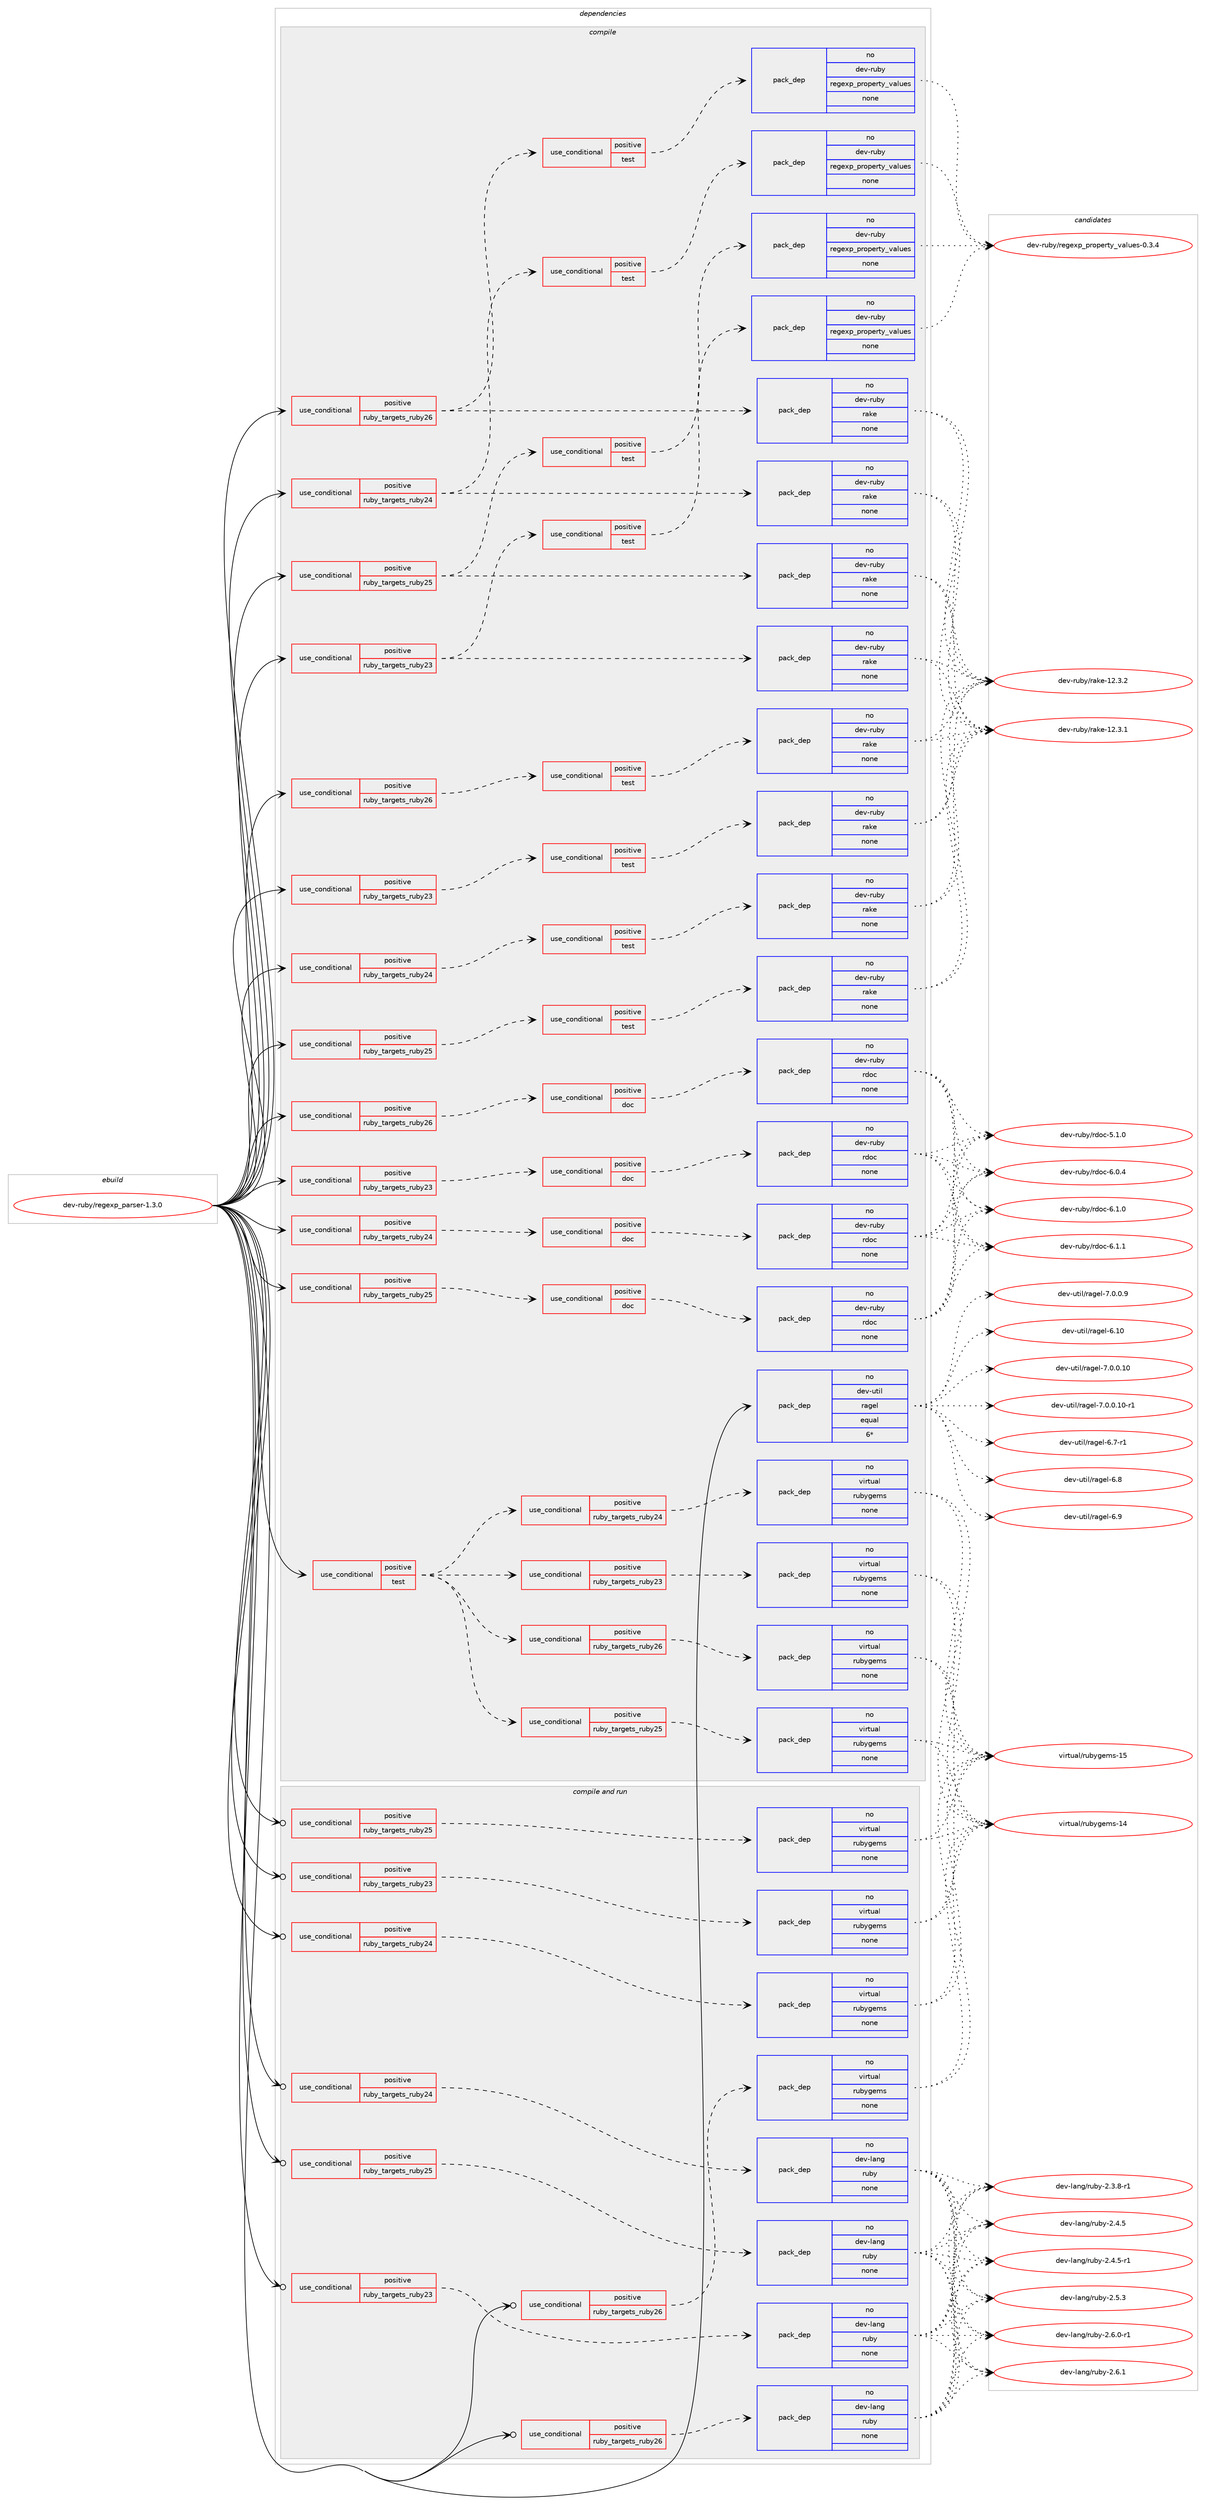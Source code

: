 digraph prolog {

# *************
# Graph options
# *************

newrank=true;
concentrate=true;
compound=true;
graph [rankdir=LR,fontname=Helvetica,fontsize=10,ranksep=1.5];#, ranksep=2.5, nodesep=0.2];
edge  [arrowhead=vee];
node  [fontname=Helvetica,fontsize=10];

# **********
# The ebuild
# **********

subgraph cluster_leftcol {
color=gray;
rank=same;
label=<<i>ebuild</i>>;
id [label="dev-ruby/regexp_parser-1.3.0", color=red, width=4, href="../dev-ruby/regexp_parser-1.3.0.svg"];
}

# ****************
# The dependencies
# ****************

subgraph cluster_midcol {
color=gray;
label=<<i>dependencies</i>>;
subgraph cluster_compile {
fillcolor="#eeeeee";
style=filled;
label=<<i>compile</i>>;
subgraph cond412537 {
dependency1517628 [label=<<TABLE BORDER="0" CELLBORDER="1" CELLSPACING="0" CELLPADDING="4"><TR><TD ROWSPAN="3" CELLPADDING="10">use_conditional</TD></TR><TR><TD>positive</TD></TR><TR><TD>ruby_targets_ruby23</TD></TR></TABLE>>, shape=none, color=red];
subgraph cond412538 {
dependency1517629 [label=<<TABLE BORDER="0" CELLBORDER="1" CELLSPACING="0" CELLPADDING="4"><TR><TD ROWSPAN="3" CELLPADDING="10">use_conditional</TD></TR><TR><TD>positive</TD></TR><TR><TD>doc</TD></TR></TABLE>>, shape=none, color=red];
subgraph pack1081585 {
dependency1517630 [label=<<TABLE BORDER="0" CELLBORDER="1" CELLSPACING="0" CELLPADDING="4" WIDTH="220"><TR><TD ROWSPAN="6" CELLPADDING="30">pack_dep</TD></TR><TR><TD WIDTH="110">no</TD></TR><TR><TD>dev-ruby</TD></TR><TR><TD>rdoc</TD></TR><TR><TD>none</TD></TR><TR><TD></TD></TR></TABLE>>, shape=none, color=blue];
}
dependency1517629:e -> dependency1517630:w [weight=20,style="dashed",arrowhead="vee"];
}
dependency1517628:e -> dependency1517629:w [weight=20,style="dashed",arrowhead="vee"];
}
id:e -> dependency1517628:w [weight=20,style="solid",arrowhead="vee"];
subgraph cond412539 {
dependency1517631 [label=<<TABLE BORDER="0" CELLBORDER="1" CELLSPACING="0" CELLPADDING="4"><TR><TD ROWSPAN="3" CELLPADDING="10">use_conditional</TD></TR><TR><TD>positive</TD></TR><TR><TD>ruby_targets_ruby23</TD></TR></TABLE>>, shape=none, color=red];
subgraph cond412540 {
dependency1517632 [label=<<TABLE BORDER="0" CELLBORDER="1" CELLSPACING="0" CELLPADDING="4"><TR><TD ROWSPAN="3" CELLPADDING="10">use_conditional</TD></TR><TR><TD>positive</TD></TR><TR><TD>test</TD></TR></TABLE>>, shape=none, color=red];
subgraph pack1081586 {
dependency1517633 [label=<<TABLE BORDER="0" CELLBORDER="1" CELLSPACING="0" CELLPADDING="4" WIDTH="220"><TR><TD ROWSPAN="6" CELLPADDING="30">pack_dep</TD></TR><TR><TD WIDTH="110">no</TD></TR><TR><TD>dev-ruby</TD></TR><TR><TD>rake</TD></TR><TR><TD>none</TD></TR><TR><TD></TD></TR></TABLE>>, shape=none, color=blue];
}
dependency1517632:e -> dependency1517633:w [weight=20,style="dashed",arrowhead="vee"];
}
dependency1517631:e -> dependency1517632:w [weight=20,style="dashed",arrowhead="vee"];
}
id:e -> dependency1517631:w [weight=20,style="solid",arrowhead="vee"];
subgraph cond412541 {
dependency1517634 [label=<<TABLE BORDER="0" CELLBORDER="1" CELLSPACING="0" CELLPADDING="4"><TR><TD ROWSPAN="3" CELLPADDING="10">use_conditional</TD></TR><TR><TD>positive</TD></TR><TR><TD>ruby_targets_ruby23</TD></TR></TABLE>>, shape=none, color=red];
subgraph pack1081587 {
dependency1517635 [label=<<TABLE BORDER="0" CELLBORDER="1" CELLSPACING="0" CELLPADDING="4" WIDTH="220"><TR><TD ROWSPAN="6" CELLPADDING="30">pack_dep</TD></TR><TR><TD WIDTH="110">no</TD></TR><TR><TD>dev-ruby</TD></TR><TR><TD>rake</TD></TR><TR><TD>none</TD></TR><TR><TD></TD></TR></TABLE>>, shape=none, color=blue];
}
dependency1517634:e -> dependency1517635:w [weight=20,style="dashed",arrowhead="vee"];
subgraph cond412542 {
dependency1517636 [label=<<TABLE BORDER="0" CELLBORDER="1" CELLSPACING="0" CELLPADDING="4"><TR><TD ROWSPAN="3" CELLPADDING="10">use_conditional</TD></TR><TR><TD>positive</TD></TR><TR><TD>test</TD></TR></TABLE>>, shape=none, color=red];
subgraph pack1081588 {
dependency1517637 [label=<<TABLE BORDER="0" CELLBORDER="1" CELLSPACING="0" CELLPADDING="4" WIDTH="220"><TR><TD ROWSPAN="6" CELLPADDING="30">pack_dep</TD></TR><TR><TD WIDTH="110">no</TD></TR><TR><TD>dev-ruby</TD></TR><TR><TD>regexp_property_values</TD></TR><TR><TD>none</TD></TR><TR><TD></TD></TR></TABLE>>, shape=none, color=blue];
}
dependency1517636:e -> dependency1517637:w [weight=20,style="dashed",arrowhead="vee"];
}
dependency1517634:e -> dependency1517636:w [weight=20,style="dashed",arrowhead="vee"];
}
id:e -> dependency1517634:w [weight=20,style="solid",arrowhead="vee"];
subgraph cond412543 {
dependency1517638 [label=<<TABLE BORDER="0" CELLBORDER="1" CELLSPACING="0" CELLPADDING="4"><TR><TD ROWSPAN="3" CELLPADDING="10">use_conditional</TD></TR><TR><TD>positive</TD></TR><TR><TD>ruby_targets_ruby24</TD></TR></TABLE>>, shape=none, color=red];
subgraph cond412544 {
dependency1517639 [label=<<TABLE BORDER="0" CELLBORDER="1" CELLSPACING="0" CELLPADDING="4"><TR><TD ROWSPAN="3" CELLPADDING="10">use_conditional</TD></TR><TR><TD>positive</TD></TR><TR><TD>doc</TD></TR></TABLE>>, shape=none, color=red];
subgraph pack1081589 {
dependency1517640 [label=<<TABLE BORDER="0" CELLBORDER="1" CELLSPACING="0" CELLPADDING="4" WIDTH="220"><TR><TD ROWSPAN="6" CELLPADDING="30">pack_dep</TD></TR><TR><TD WIDTH="110">no</TD></TR><TR><TD>dev-ruby</TD></TR><TR><TD>rdoc</TD></TR><TR><TD>none</TD></TR><TR><TD></TD></TR></TABLE>>, shape=none, color=blue];
}
dependency1517639:e -> dependency1517640:w [weight=20,style="dashed",arrowhead="vee"];
}
dependency1517638:e -> dependency1517639:w [weight=20,style="dashed",arrowhead="vee"];
}
id:e -> dependency1517638:w [weight=20,style="solid",arrowhead="vee"];
subgraph cond412545 {
dependency1517641 [label=<<TABLE BORDER="0" CELLBORDER="1" CELLSPACING="0" CELLPADDING="4"><TR><TD ROWSPAN="3" CELLPADDING="10">use_conditional</TD></TR><TR><TD>positive</TD></TR><TR><TD>ruby_targets_ruby24</TD></TR></TABLE>>, shape=none, color=red];
subgraph cond412546 {
dependency1517642 [label=<<TABLE BORDER="0" CELLBORDER="1" CELLSPACING="0" CELLPADDING="4"><TR><TD ROWSPAN="3" CELLPADDING="10">use_conditional</TD></TR><TR><TD>positive</TD></TR><TR><TD>test</TD></TR></TABLE>>, shape=none, color=red];
subgraph pack1081590 {
dependency1517643 [label=<<TABLE BORDER="0" CELLBORDER="1" CELLSPACING="0" CELLPADDING="4" WIDTH="220"><TR><TD ROWSPAN="6" CELLPADDING="30">pack_dep</TD></TR><TR><TD WIDTH="110">no</TD></TR><TR><TD>dev-ruby</TD></TR><TR><TD>rake</TD></TR><TR><TD>none</TD></TR><TR><TD></TD></TR></TABLE>>, shape=none, color=blue];
}
dependency1517642:e -> dependency1517643:w [weight=20,style="dashed",arrowhead="vee"];
}
dependency1517641:e -> dependency1517642:w [weight=20,style="dashed",arrowhead="vee"];
}
id:e -> dependency1517641:w [weight=20,style="solid",arrowhead="vee"];
subgraph cond412547 {
dependency1517644 [label=<<TABLE BORDER="0" CELLBORDER="1" CELLSPACING="0" CELLPADDING="4"><TR><TD ROWSPAN="3" CELLPADDING="10">use_conditional</TD></TR><TR><TD>positive</TD></TR><TR><TD>ruby_targets_ruby24</TD></TR></TABLE>>, shape=none, color=red];
subgraph pack1081591 {
dependency1517645 [label=<<TABLE BORDER="0" CELLBORDER="1" CELLSPACING="0" CELLPADDING="4" WIDTH="220"><TR><TD ROWSPAN="6" CELLPADDING="30">pack_dep</TD></TR><TR><TD WIDTH="110">no</TD></TR><TR><TD>dev-ruby</TD></TR><TR><TD>rake</TD></TR><TR><TD>none</TD></TR><TR><TD></TD></TR></TABLE>>, shape=none, color=blue];
}
dependency1517644:e -> dependency1517645:w [weight=20,style="dashed",arrowhead="vee"];
subgraph cond412548 {
dependency1517646 [label=<<TABLE BORDER="0" CELLBORDER="1" CELLSPACING="0" CELLPADDING="4"><TR><TD ROWSPAN="3" CELLPADDING="10">use_conditional</TD></TR><TR><TD>positive</TD></TR><TR><TD>test</TD></TR></TABLE>>, shape=none, color=red];
subgraph pack1081592 {
dependency1517647 [label=<<TABLE BORDER="0" CELLBORDER="1" CELLSPACING="0" CELLPADDING="4" WIDTH="220"><TR><TD ROWSPAN="6" CELLPADDING="30">pack_dep</TD></TR><TR><TD WIDTH="110">no</TD></TR><TR><TD>dev-ruby</TD></TR><TR><TD>regexp_property_values</TD></TR><TR><TD>none</TD></TR><TR><TD></TD></TR></TABLE>>, shape=none, color=blue];
}
dependency1517646:e -> dependency1517647:w [weight=20,style="dashed",arrowhead="vee"];
}
dependency1517644:e -> dependency1517646:w [weight=20,style="dashed",arrowhead="vee"];
}
id:e -> dependency1517644:w [weight=20,style="solid",arrowhead="vee"];
subgraph cond412549 {
dependency1517648 [label=<<TABLE BORDER="0" CELLBORDER="1" CELLSPACING="0" CELLPADDING="4"><TR><TD ROWSPAN="3" CELLPADDING="10">use_conditional</TD></TR><TR><TD>positive</TD></TR><TR><TD>ruby_targets_ruby25</TD></TR></TABLE>>, shape=none, color=red];
subgraph cond412550 {
dependency1517649 [label=<<TABLE BORDER="0" CELLBORDER="1" CELLSPACING="0" CELLPADDING="4"><TR><TD ROWSPAN="3" CELLPADDING="10">use_conditional</TD></TR><TR><TD>positive</TD></TR><TR><TD>doc</TD></TR></TABLE>>, shape=none, color=red];
subgraph pack1081593 {
dependency1517650 [label=<<TABLE BORDER="0" CELLBORDER="1" CELLSPACING="0" CELLPADDING="4" WIDTH="220"><TR><TD ROWSPAN="6" CELLPADDING="30">pack_dep</TD></TR><TR><TD WIDTH="110">no</TD></TR><TR><TD>dev-ruby</TD></TR><TR><TD>rdoc</TD></TR><TR><TD>none</TD></TR><TR><TD></TD></TR></TABLE>>, shape=none, color=blue];
}
dependency1517649:e -> dependency1517650:w [weight=20,style="dashed",arrowhead="vee"];
}
dependency1517648:e -> dependency1517649:w [weight=20,style="dashed",arrowhead="vee"];
}
id:e -> dependency1517648:w [weight=20,style="solid",arrowhead="vee"];
subgraph cond412551 {
dependency1517651 [label=<<TABLE BORDER="0" CELLBORDER="1" CELLSPACING="0" CELLPADDING="4"><TR><TD ROWSPAN="3" CELLPADDING="10">use_conditional</TD></TR><TR><TD>positive</TD></TR><TR><TD>ruby_targets_ruby25</TD></TR></TABLE>>, shape=none, color=red];
subgraph cond412552 {
dependency1517652 [label=<<TABLE BORDER="0" CELLBORDER="1" CELLSPACING="0" CELLPADDING="4"><TR><TD ROWSPAN="3" CELLPADDING="10">use_conditional</TD></TR><TR><TD>positive</TD></TR><TR><TD>test</TD></TR></TABLE>>, shape=none, color=red];
subgraph pack1081594 {
dependency1517653 [label=<<TABLE BORDER="0" CELLBORDER="1" CELLSPACING="0" CELLPADDING="4" WIDTH="220"><TR><TD ROWSPAN="6" CELLPADDING="30">pack_dep</TD></TR><TR><TD WIDTH="110">no</TD></TR><TR><TD>dev-ruby</TD></TR><TR><TD>rake</TD></TR><TR><TD>none</TD></TR><TR><TD></TD></TR></TABLE>>, shape=none, color=blue];
}
dependency1517652:e -> dependency1517653:w [weight=20,style="dashed",arrowhead="vee"];
}
dependency1517651:e -> dependency1517652:w [weight=20,style="dashed",arrowhead="vee"];
}
id:e -> dependency1517651:w [weight=20,style="solid",arrowhead="vee"];
subgraph cond412553 {
dependency1517654 [label=<<TABLE BORDER="0" CELLBORDER="1" CELLSPACING="0" CELLPADDING="4"><TR><TD ROWSPAN="3" CELLPADDING="10">use_conditional</TD></TR><TR><TD>positive</TD></TR><TR><TD>ruby_targets_ruby25</TD></TR></TABLE>>, shape=none, color=red];
subgraph pack1081595 {
dependency1517655 [label=<<TABLE BORDER="0" CELLBORDER="1" CELLSPACING="0" CELLPADDING="4" WIDTH="220"><TR><TD ROWSPAN="6" CELLPADDING="30">pack_dep</TD></TR><TR><TD WIDTH="110">no</TD></TR><TR><TD>dev-ruby</TD></TR><TR><TD>rake</TD></TR><TR><TD>none</TD></TR><TR><TD></TD></TR></TABLE>>, shape=none, color=blue];
}
dependency1517654:e -> dependency1517655:w [weight=20,style="dashed",arrowhead="vee"];
subgraph cond412554 {
dependency1517656 [label=<<TABLE BORDER="0" CELLBORDER="1" CELLSPACING="0" CELLPADDING="4"><TR><TD ROWSPAN="3" CELLPADDING="10">use_conditional</TD></TR><TR><TD>positive</TD></TR><TR><TD>test</TD></TR></TABLE>>, shape=none, color=red];
subgraph pack1081596 {
dependency1517657 [label=<<TABLE BORDER="0" CELLBORDER="1" CELLSPACING="0" CELLPADDING="4" WIDTH="220"><TR><TD ROWSPAN="6" CELLPADDING="30">pack_dep</TD></TR><TR><TD WIDTH="110">no</TD></TR><TR><TD>dev-ruby</TD></TR><TR><TD>regexp_property_values</TD></TR><TR><TD>none</TD></TR><TR><TD></TD></TR></TABLE>>, shape=none, color=blue];
}
dependency1517656:e -> dependency1517657:w [weight=20,style="dashed",arrowhead="vee"];
}
dependency1517654:e -> dependency1517656:w [weight=20,style="dashed",arrowhead="vee"];
}
id:e -> dependency1517654:w [weight=20,style="solid",arrowhead="vee"];
subgraph cond412555 {
dependency1517658 [label=<<TABLE BORDER="0" CELLBORDER="1" CELLSPACING="0" CELLPADDING="4"><TR><TD ROWSPAN="3" CELLPADDING="10">use_conditional</TD></TR><TR><TD>positive</TD></TR><TR><TD>ruby_targets_ruby26</TD></TR></TABLE>>, shape=none, color=red];
subgraph cond412556 {
dependency1517659 [label=<<TABLE BORDER="0" CELLBORDER="1" CELLSPACING="0" CELLPADDING="4"><TR><TD ROWSPAN="3" CELLPADDING="10">use_conditional</TD></TR><TR><TD>positive</TD></TR><TR><TD>doc</TD></TR></TABLE>>, shape=none, color=red];
subgraph pack1081597 {
dependency1517660 [label=<<TABLE BORDER="0" CELLBORDER="1" CELLSPACING="0" CELLPADDING="4" WIDTH="220"><TR><TD ROWSPAN="6" CELLPADDING="30">pack_dep</TD></TR><TR><TD WIDTH="110">no</TD></TR><TR><TD>dev-ruby</TD></TR><TR><TD>rdoc</TD></TR><TR><TD>none</TD></TR><TR><TD></TD></TR></TABLE>>, shape=none, color=blue];
}
dependency1517659:e -> dependency1517660:w [weight=20,style="dashed",arrowhead="vee"];
}
dependency1517658:e -> dependency1517659:w [weight=20,style="dashed",arrowhead="vee"];
}
id:e -> dependency1517658:w [weight=20,style="solid",arrowhead="vee"];
subgraph cond412557 {
dependency1517661 [label=<<TABLE BORDER="0" CELLBORDER="1" CELLSPACING="0" CELLPADDING="4"><TR><TD ROWSPAN="3" CELLPADDING="10">use_conditional</TD></TR><TR><TD>positive</TD></TR><TR><TD>ruby_targets_ruby26</TD></TR></TABLE>>, shape=none, color=red];
subgraph cond412558 {
dependency1517662 [label=<<TABLE BORDER="0" CELLBORDER="1" CELLSPACING="0" CELLPADDING="4"><TR><TD ROWSPAN="3" CELLPADDING="10">use_conditional</TD></TR><TR><TD>positive</TD></TR><TR><TD>test</TD></TR></TABLE>>, shape=none, color=red];
subgraph pack1081598 {
dependency1517663 [label=<<TABLE BORDER="0" CELLBORDER="1" CELLSPACING="0" CELLPADDING="4" WIDTH="220"><TR><TD ROWSPAN="6" CELLPADDING="30">pack_dep</TD></TR><TR><TD WIDTH="110">no</TD></TR><TR><TD>dev-ruby</TD></TR><TR><TD>rake</TD></TR><TR><TD>none</TD></TR><TR><TD></TD></TR></TABLE>>, shape=none, color=blue];
}
dependency1517662:e -> dependency1517663:w [weight=20,style="dashed",arrowhead="vee"];
}
dependency1517661:e -> dependency1517662:w [weight=20,style="dashed",arrowhead="vee"];
}
id:e -> dependency1517661:w [weight=20,style="solid",arrowhead="vee"];
subgraph cond412559 {
dependency1517664 [label=<<TABLE BORDER="0" CELLBORDER="1" CELLSPACING="0" CELLPADDING="4"><TR><TD ROWSPAN="3" CELLPADDING="10">use_conditional</TD></TR><TR><TD>positive</TD></TR><TR><TD>ruby_targets_ruby26</TD></TR></TABLE>>, shape=none, color=red];
subgraph pack1081599 {
dependency1517665 [label=<<TABLE BORDER="0" CELLBORDER="1" CELLSPACING="0" CELLPADDING="4" WIDTH="220"><TR><TD ROWSPAN="6" CELLPADDING="30">pack_dep</TD></TR><TR><TD WIDTH="110">no</TD></TR><TR><TD>dev-ruby</TD></TR><TR><TD>rake</TD></TR><TR><TD>none</TD></TR><TR><TD></TD></TR></TABLE>>, shape=none, color=blue];
}
dependency1517664:e -> dependency1517665:w [weight=20,style="dashed",arrowhead="vee"];
subgraph cond412560 {
dependency1517666 [label=<<TABLE BORDER="0" CELLBORDER="1" CELLSPACING="0" CELLPADDING="4"><TR><TD ROWSPAN="3" CELLPADDING="10">use_conditional</TD></TR><TR><TD>positive</TD></TR><TR><TD>test</TD></TR></TABLE>>, shape=none, color=red];
subgraph pack1081600 {
dependency1517667 [label=<<TABLE BORDER="0" CELLBORDER="1" CELLSPACING="0" CELLPADDING="4" WIDTH="220"><TR><TD ROWSPAN="6" CELLPADDING="30">pack_dep</TD></TR><TR><TD WIDTH="110">no</TD></TR><TR><TD>dev-ruby</TD></TR><TR><TD>regexp_property_values</TD></TR><TR><TD>none</TD></TR><TR><TD></TD></TR></TABLE>>, shape=none, color=blue];
}
dependency1517666:e -> dependency1517667:w [weight=20,style="dashed",arrowhead="vee"];
}
dependency1517664:e -> dependency1517666:w [weight=20,style="dashed",arrowhead="vee"];
}
id:e -> dependency1517664:w [weight=20,style="solid",arrowhead="vee"];
subgraph cond412561 {
dependency1517668 [label=<<TABLE BORDER="0" CELLBORDER="1" CELLSPACING="0" CELLPADDING="4"><TR><TD ROWSPAN="3" CELLPADDING="10">use_conditional</TD></TR><TR><TD>positive</TD></TR><TR><TD>test</TD></TR></TABLE>>, shape=none, color=red];
subgraph cond412562 {
dependency1517669 [label=<<TABLE BORDER="0" CELLBORDER="1" CELLSPACING="0" CELLPADDING="4"><TR><TD ROWSPAN="3" CELLPADDING="10">use_conditional</TD></TR><TR><TD>positive</TD></TR><TR><TD>ruby_targets_ruby23</TD></TR></TABLE>>, shape=none, color=red];
subgraph pack1081601 {
dependency1517670 [label=<<TABLE BORDER="0" CELLBORDER="1" CELLSPACING="0" CELLPADDING="4" WIDTH="220"><TR><TD ROWSPAN="6" CELLPADDING="30">pack_dep</TD></TR><TR><TD WIDTH="110">no</TD></TR><TR><TD>virtual</TD></TR><TR><TD>rubygems</TD></TR><TR><TD>none</TD></TR><TR><TD></TD></TR></TABLE>>, shape=none, color=blue];
}
dependency1517669:e -> dependency1517670:w [weight=20,style="dashed",arrowhead="vee"];
}
dependency1517668:e -> dependency1517669:w [weight=20,style="dashed",arrowhead="vee"];
subgraph cond412563 {
dependency1517671 [label=<<TABLE BORDER="0" CELLBORDER="1" CELLSPACING="0" CELLPADDING="4"><TR><TD ROWSPAN="3" CELLPADDING="10">use_conditional</TD></TR><TR><TD>positive</TD></TR><TR><TD>ruby_targets_ruby24</TD></TR></TABLE>>, shape=none, color=red];
subgraph pack1081602 {
dependency1517672 [label=<<TABLE BORDER="0" CELLBORDER="1" CELLSPACING="0" CELLPADDING="4" WIDTH="220"><TR><TD ROWSPAN="6" CELLPADDING="30">pack_dep</TD></TR><TR><TD WIDTH="110">no</TD></TR><TR><TD>virtual</TD></TR><TR><TD>rubygems</TD></TR><TR><TD>none</TD></TR><TR><TD></TD></TR></TABLE>>, shape=none, color=blue];
}
dependency1517671:e -> dependency1517672:w [weight=20,style="dashed",arrowhead="vee"];
}
dependency1517668:e -> dependency1517671:w [weight=20,style="dashed",arrowhead="vee"];
subgraph cond412564 {
dependency1517673 [label=<<TABLE BORDER="0" CELLBORDER="1" CELLSPACING="0" CELLPADDING="4"><TR><TD ROWSPAN="3" CELLPADDING="10">use_conditional</TD></TR><TR><TD>positive</TD></TR><TR><TD>ruby_targets_ruby25</TD></TR></TABLE>>, shape=none, color=red];
subgraph pack1081603 {
dependency1517674 [label=<<TABLE BORDER="0" CELLBORDER="1" CELLSPACING="0" CELLPADDING="4" WIDTH="220"><TR><TD ROWSPAN="6" CELLPADDING="30">pack_dep</TD></TR><TR><TD WIDTH="110">no</TD></TR><TR><TD>virtual</TD></TR><TR><TD>rubygems</TD></TR><TR><TD>none</TD></TR><TR><TD></TD></TR></TABLE>>, shape=none, color=blue];
}
dependency1517673:e -> dependency1517674:w [weight=20,style="dashed",arrowhead="vee"];
}
dependency1517668:e -> dependency1517673:w [weight=20,style="dashed",arrowhead="vee"];
subgraph cond412565 {
dependency1517675 [label=<<TABLE BORDER="0" CELLBORDER="1" CELLSPACING="0" CELLPADDING="4"><TR><TD ROWSPAN="3" CELLPADDING="10">use_conditional</TD></TR><TR><TD>positive</TD></TR><TR><TD>ruby_targets_ruby26</TD></TR></TABLE>>, shape=none, color=red];
subgraph pack1081604 {
dependency1517676 [label=<<TABLE BORDER="0" CELLBORDER="1" CELLSPACING="0" CELLPADDING="4" WIDTH="220"><TR><TD ROWSPAN="6" CELLPADDING="30">pack_dep</TD></TR><TR><TD WIDTH="110">no</TD></TR><TR><TD>virtual</TD></TR><TR><TD>rubygems</TD></TR><TR><TD>none</TD></TR><TR><TD></TD></TR></TABLE>>, shape=none, color=blue];
}
dependency1517675:e -> dependency1517676:w [weight=20,style="dashed",arrowhead="vee"];
}
dependency1517668:e -> dependency1517675:w [weight=20,style="dashed",arrowhead="vee"];
}
id:e -> dependency1517668:w [weight=20,style="solid",arrowhead="vee"];
subgraph pack1081605 {
dependency1517677 [label=<<TABLE BORDER="0" CELLBORDER="1" CELLSPACING="0" CELLPADDING="4" WIDTH="220"><TR><TD ROWSPAN="6" CELLPADDING="30">pack_dep</TD></TR><TR><TD WIDTH="110">no</TD></TR><TR><TD>dev-util</TD></TR><TR><TD>ragel</TD></TR><TR><TD>equal</TD></TR><TR><TD>6*</TD></TR></TABLE>>, shape=none, color=blue];
}
id:e -> dependency1517677:w [weight=20,style="solid",arrowhead="vee"];
}
subgraph cluster_compileandrun {
fillcolor="#eeeeee";
style=filled;
label=<<i>compile and run</i>>;
subgraph cond412566 {
dependency1517678 [label=<<TABLE BORDER="0" CELLBORDER="1" CELLSPACING="0" CELLPADDING="4"><TR><TD ROWSPAN="3" CELLPADDING="10">use_conditional</TD></TR><TR><TD>positive</TD></TR><TR><TD>ruby_targets_ruby23</TD></TR></TABLE>>, shape=none, color=red];
subgraph pack1081606 {
dependency1517679 [label=<<TABLE BORDER="0" CELLBORDER="1" CELLSPACING="0" CELLPADDING="4" WIDTH="220"><TR><TD ROWSPAN="6" CELLPADDING="30">pack_dep</TD></TR><TR><TD WIDTH="110">no</TD></TR><TR><TD>dev-lang</TD></TR><TR><TD>ruby</TD></TR><TR><TD>none</TD></TR><TR><TD></TD></TR></TABLE>>, shape=none, color=blue];
}
dependency1517678:e -> dependency1517679:w [weight=20,style="dashed",arrowhead="vee"];
}
id:e -> dependency1517678:w [weight=20,style="solid",arrowhead="odotvee"];
subgraph cond412567 {
dependency1517680 [label=<<TABLE BORDER="0" CELLBORDER="1" CELLSPACING="0" CELLPADDING="4"><TR><TD ROWSPAN="3" CELLPADDING="10">use_conditional</TD></TR><TR><TD>positive</TD></TR><TR><TD>ruby_targets_ruby23</TD></TR></TABLE>>, shape=none, color=red];
subgraph pack1081607 {
dependency1517681 [label=<<TABLE BORDER="0" CELLBORDER="1" CELLSPACING="0" CELLPADDING="4" WIDTH="220"><TR><TD ROWSPAN="6" CELLPADDING="30">pack_dep</TD></TR><TR><TD WIDTH="110">no</TD></TR><TR><TD>virtual</TD></TR><TR><TD>rubygems</TD></TR><TR><TD>none</TD></TR><TR><TD></TD></TR></TABLE>>, shape=none, color=blue];
}
dependency1517680:e -> dependency1517681:w [weight=20,style="dashed",arrowhead="vee"];
}
id:e -> dependency1517680:w [weight=20,style="solid",arrowhead="odotvee"];
subgraph cond412568 {
dependency1517682 [label=<<TABLE BORDER="0" CELLBORDER="1" CELLSPACING="0" CELLPADDING="4"><TR><TD ROWSPAN="3" CELLPADDING="10">use_conditional</TD></TR><TR><TD>positive</TD></TR><TR><TD>ruby_targets_ruby24</TD></TR></TABLE>>, shape=none, color=red];
subgraph pack1081608 {
dependency1517683 [label=<<TABLE BORDER="0" CELLBORDER="1" CELLSPACING="0" CELLPADDING="4" WIDTH="220"><TR><TD ROWSPAN="6" CELLPADDING="30">pack_dep</TD></TR><TR><TD WIDTH="110">no</TD></TR><TR><TD>dev-lang</TD></TR><TR><TD>ruby</TD></TR><TR><TD>none</TD></TR><TR><TD></TD></TR></TABLE>>, shape=none, color=blue];
}
dependency1517682:e -> dependency1517683:w [weight=20,style="dashed",arrowhead="vee"];
}
id:e -> dependency1517682:w [weight=20,style="solid",arrowhead="odotvee"];
subgraph cond412569 {
dependency1517684 [label=<<TABLE BORDER="0" CELLBORDER="1" CELLSPACING="0" CELLPADDING="4"><TR><TD ROWSPAN="3" CELLPADDING="10">use_conditional</TD></TR><TR><TD>positive</TD></TR><TR><TD>ruby_targets_ruby24</TD></TR></TABLE>>, shape=none, color=red];
subgraph pack1081609 {
dependency1517685 [label=<<TABLE BORDER="0" CELLBORDER="1" CELLSPACING="0" CELLPADDING="4" WIDTH="220"><TR><TD ROWSPAN="6" CELLPADDING="30">pack_dep</TD></TR><TR><TD WIDTH="110">no</TD></TR><TR><TD>virtual</TD></TR><TR><TD>rubygems</TD></TR><TR><TD>none</TD></TR><TR><TD></TD></TR></TABLE>>, shape=none, color=blue];
}
dependency1517684:e -> dependency1517685:w [weight=20,style="dashed",arrowhead="vee"];
}
id:e -> dependency1517684:w [weight=20,style="solid",arrowhead="odotvee"];
subgraph cond412570 {
dependency1517686 [label=<<TABLE BORDER="0" CELLBORDER="1" CELLSPACING="0" CELLPADDING="4"><TR><TD ROWSPAN="3" CELLPADDING="10">use_conditional</TD></TR><TR><TD>positive</TD></TR><TR><TD>ruby_targets_ruby25</TD></TR></TABLE>>, shape=none, color=red];
subgraph pack1081610 {
dependency1517687 [label=<<TABLE BORDER="0" CELLBORDER="1" CELLSPACING="0" CELLPADDING="4" WIDTH="220"><TR><TD ROWSPAN="6" CELLPADDING="30">pack_dep</TD></TR><TR><TD WIDTH="110">no</TD></TR><TR><TD>dev-lang</TD></TR><TR><TD>ruby</TD></TR><TR><TD>none</TD></TR><TR><TD></TD></TR></TABLE>>, shape=none, color=blue];
}
dependency1517686:e -> dependency1517687:w [weight=20,style="dashed",arrowhead="vee"];
}
id:e -> dependency1517686:w [weight=20,style="solid",arrowhead="odotvee"];
subgraph cond412571 {
dependency1517688 [label=<<TABLE BORDER="0" CELLBORDER="1" CELLSPACING="0" CELLPADDING="4"><TR><TD ROWSPAN="3" CELLPADDING="10">use_conditional</TD></TR><TR><TD>positive</TD></TR><TR><TD>ruby_targets_ruby25</TD></TR></TABLE>>, shape=none, color=red];
subgraph pack1081611 {
dependency1517689 [label=<<TABLE BORDER="0" CELLBORDER="1" CELLSPACING="0" CELLPADDING="4" WIDTH="220"><TR><TD ROWSPAN="6" CELLPADDING="30">pack_dep</TD></TR><TR><TD WIDTH="110">no</TD></TR><TR><TD>virtual</TD></TR><TR><TD>rubygems</TD></TR><TR><TD>none</TD></TR><TR><TD></TD></TR></TABLE>>, shape=none, color=blue];
}
dependency1517688:e -> dependency1517689:w [weight=20,style="dashed",arrowhead="vee"];
}
id:e -> dependency1517688:w [weight=20,style="solid",arrowhead="odotvee"];
subgraph cond412572 {
dependency1517690 [label=<<TABLE BORDER="0" CELLBORDER="1" CELLSPACING="0" CELLPADDING="4"><TR><TD ROWSPAN="3" CELLPADDING="10">use_conditional</TD></TR><TR><TD>positive</TD></TR><TR><TD>ruby_targets_ruby26</TD></TR></TABLE>>, shape=none, color=red];
subgraph pack1081612 {
dependency1517691 [label=<<TABLE BORDER="0" CELLBORDER="1" CELLSPACING="0" CELLPADDING="4" WIDTH="220"><TR><TD ROWSPAN="6" CELLPADDING="30">pack_dep</TD></TR><TR><TD WIDTH="110">no</TD></TR><TR><TD>dev-lang</TD></TR><TR><TD>ruby</TD></TR><TR><TD>none</TD></TR><TR><TD></TD></TR></TABLE>>, shape=none, color=blue];
}
dependency1517690:e -> dependency1517691:w [weight=20,style="dashed",arrowhead="vee"];
}
id:e -> dependency1517690:w [weight=20,style="solid",arrowhead="odotvee"];
subgraph cond412573 {
dependency1517692 [label=<<TABLE BORDER="0" CELLBORDER="1" CELLSPACING="0" CELLPADDING="4"><TR><TD ROWSPAN="3" CELLPADDING="10">use_conditional</TD></TR><TR><TD>positive</TD></TR><TR><TD>ruby_targets_ruby26</TD></TR></TABLE>>, shape=none, color=red];
subgraph pack1081613 {
dependency1517693 [label=<<TABLE BORDER="0" CELLBORDER="1" CELLSPACING="0" CELLPADDING="4" WIDTH="220"><TR><TD ROWSPAN="6" CELLPADDING="30">pack_dep</TD></TR><TR><TD WIDTH="110">no</TD></TR><TR><TD>virtual</TD></TR><TR><TD>rubygems</TD></TR><TR><TD>none</TD></TR><TR><TD></TD></TR></TABLE>>, shape=none, color=blue];
}
dependency1517692:e -> dependency1517693:w [weight=20,style="dashed",arrowhead="vee"];
}
id:e -> dependency1517692:w [weight=20,style="solid",arrowhead="odotvee"];
}
subgraph cluster_run {
fillcolor="#eeeeee";
style=filled;
label=<<i>run</i>>;
}
}

# **************
# The candidates
# **************

subgraph cluster_choices {
rank=same;
color=gray;
label=<<i>candidates</i>>;

subgraph choice1081585 {
color=black;
nodesep=1;
choice10010111845114117981214711410011199455346494648 [label="dev-ruby/rdoc-5.1.0", color=red, width=4,href="../dev-ruby/rdoc-5.1.0.svg"];
choice10010111845114117981214711410011199455446484652 [label="dev-ruby/rdoc-6.0.4", color=red, width=4,href="../dev-ruby/rdoc-6.0.4.svg"];
choice10010111845114117981214711410011199455446494648 [label="dev-ruby/rdoc-6.1.0", color=red, width=4,href="../dev-ruby/rdoc-6.1.0.svg"];
choice10010111845114117981214711410011199455446494649 [label="dev-ruby/rdoc-6.1.1", color=red, width=4,href="../dev-ruby/rdoc-6.1.1.svg"];
dependency1517630:e -> choice10010111845114117981214711410011199455346494648:w [style=dotted,weight="100"];
dependency1517630:e -> choice10010111845114117981214711410011199455446484652:w [style=dotted,weight="100"];
dependency1517630:e -> choice10010111845114117981214711410011199455446494648:w [style=dotted,weight="100"];
dependency1517630:e -> choice10010111845114117981214711410011199455446494649:w [style=dotted,weight="100"];
}
subgraph choice1081586 {
color=black;
nodesep=1;
choice1001011184511411798121471149710710145495046514649 [label="dev-ruby/rake-12.3.1", color=red, width=4,href="../dev-ruby/rake-12.3.1.svg"];
choice1001011184511411798121471149710710145495046514650 [label="dev-ruby/rake-12.3.2", color=red, width=4,href="../dev-ruby/rake-12.3.2.svg"];
dependency1517633:e -> choice1001011184511411798121471149710710145495046514649:w [style=dotted,weight="100"];
dependency1517633:e -> choice1001011184511411798121471149710710145495046514650:w [style=dotted,weight="100"];
}
subgraph choice1081587 {
color=black;
nodesep=1;
choice1001011184511411798121471149710710145495046514649 [label="dev-ruby/rake-12.3.1", color=red, width=4,href="../dev-ruby/rake-12.3.1.svg"];
choice1001011184511411798121471149710710145495046514650 [label="dev-ruby/rake-12.3.2", color=red, width=4,href="../dev-ruby/rake-12.3.2.svg"];
dependency1517635:e -> choice1001011184511411798121471149710710145495046514649:w [style=dotted,weight="100"];
dependency1517635:e -> choice1001011184511411798121471149710710145495046514650:w [style=dotted,weight="100"];
}
subgraph choice1081588 {
color=black;
nodesep=1;
choice100101118451141179812147114101103101120112951121141111121011141161219511897108117101115454846514652 [label="dev-ruby/regexp_property_values-0.3.4", color=red, width=4,href="../dev-ruby/regexp_property_values-0.3.4.svg"];
dependency1517637:e -> choice100101118451141179812147114101103101120112951121141111121011141161219511897108117101115454846514652:w [style=dotted,weight="100"];
}
subgraph choice1081589 {
color=black;
nodesep=1;
choice10010111845114117981214711410011199455346494648 [label="dev-ruby/rdoc-5.1.0", color=red, width=4,href="../dev-ruby/rdoc-5.1.0.svg"];
choice10010111845114117981214711410011199455446484652 [label="dev-ruby/rdoc-6.0.4", color=red, width=4,href="../dev-ruby/rdoc-6.0.4.svg"];
choice10010111845114117981214711410011199455446494648 [label="dev-ruby/rdoc-6.1.0", color=red, width=4,href="../dev-ruby/rdoc-6.1.0.svg"];
choice10010111845114117981214711410011199455446494649 [label="dev-ruby/rdoc-6.1.1", color=red, width=4,href="../dev-ruby/rdoc-6.1.1.svg"];
dependency1517640:e -> choice10010111845114117981214711410011199455346494648:w [style=dotted,weight="100"];
dependency1517640:e -> choice10010111845114117981214711410011199455446484652:w [style=dotted,weight="100"];
dependency1517640:e -> choice10010111845114117981214711410011199455446494648:w [style=dotted,weight="100"];
dependency1517640:e -> choice10010111845114117981214711410011199455446494649:w [style=dotted,weight="100"];
}
subgraph choice1081590 {
color=black;
nodesep=1;
choice1001011184511411798121471149710710145495046514649 [label="dev-ruby/rake-12.3.1", color=red, width=4,href="../dev-ruby/rake-12.3.1.svg"];
choice1001011184511411798121471149710710145495046514650 [label="dev-ruby/rake-12.3.2", color=red, width=4,href="../dev-ruby/rake-12.3.2.svg"];
dependency1517643:e -> choice1001011184511411798121471149710710145495046514649:w [style=dotted,weight="100"];
dependency1517643:e -> choice1001011184511411798121471149710710145495046514650:w [style=dotted,weight="100"];
}
subgraph choice1081591 {
color=black;
nodesep=1;
choice1001011184511411798121471149710710145495046514649 [label="dev-ruby/rake-12.3.1", color=red, width=4,href="../dev-ruby/rake-12.3.1.svg"];
choice1001011184511411798121471149710710145495046514650 [label="dev-ruby/rake-12.3.2", color=red, width=4,href="../dev-ruby/rake-12.3.2.svg"];
dependency1517645:e -> choice1001011184511411798121471149710710145495046514649:w [style=dotted,weight="100"];
dependency1517645:e -> choice1001011184511411798121471149710710145495046514650:w [style=dotted,weight="100"];
}
subgraph choice1081592 {
color=black;
nodesep=1;
choice100101118451141179812147114101103101120112951121141111121011141161219511897108117101115454846514652 [label="dev-ruby/regexp_property_values-0.3.4", color=red, width=4,href="../dev-ruby/regexp_property_values-0.3.4.svg"];
dependency1517647:e -> choice100101118451141179812147114101103101120112951121141111121011141161219511897108117101115454846514652:w [style=dotted,weight="100"];
}
subgraph choice1081593 {
color=black;
nodesep=1;
choice10010111845114117981214711410011199455346494648 [label="dev-ruby/rdoc-5.1.0", color=red, width=4,href="../dev-ruby/rdoc-5.1.0.svg"];
choice10010111845114117981214711410011199455446484652 [label="dev-ruby/rdoc-6.0.4", color=red, width=4,href="../dev-ruby/rdoc-6.0.4.svg"];
choice10010111845114117981214711410011199455446494648 [label="dev-ruby/rdoc-6.1.0", color=red, width=4,href="../dev-ruby/rdoc-6.1.0.svg"];
choice10010111845114117981214711410011199455446494649 [label="dev-ruby/rdoc-6.1.1", color=red, width=4,href="../dev-ruby/rdoc-6.1.1.svg"];
dependency1517650:e -> choice10010111845114117981214711410011199455346494648:w [style=dotted,weight="100"];
dependency1517650:e -> choice10010111845114117981214711410011199455446484652:w [style=dotted,weight="100"];
dependency1517650:e -> choice10010111845114117981214711410011199455446494648:w [style=dotted,weight="100"];
dependency1517650:e -> choice10010111845114117981214711410011199455446494649:w [style=dotted,weight="100"];
}
subgraph choice1081594 {
color=black;
nodesep=1;
choice1001011184511411798121471149710710145495046514649 [label="dev-ruby/rake-12.3.1", color=red, width=4,href="../dev-ruby/rake-12.3.1.svg"];
choice1001011184511411798121471149710710145495046514650 [label="dev-ruby/rake-12.3.2", color=red, width=4,href="../dev-ruby/rake-12.3.2.svg"];
dependency1517653:e -> choice1001011184511411798121471149710710145495046514649:w [style=dotted,weight="100"];
dependency1517653:e -> choice1001011184511411798121471149710710145495046514650:w [style=dotted,weight="100"];
}
subgraph choice1081595 {
color=black;
nodesep=1;
choice1001011184511411798121471149710710145495046514649 [label="dev-ruby/rake-12.3.1", color=red, width=4,href="../dev-ruby/rake-12.3.1.svg"];
choice1001011184511411798121471149710710145495046514650 [label="dev-ruby/rake-12.3.2", color=red, width=4,href="../dev-ruby/rake-12.3.2.svg"];
dependency1517655:e -> choice1001011184511411798121471149710710145495046514649:w [style=dotted,weight="100"];
dependency1517655:e -> choice1001011184511411798121471149710710145495046514650:w [style=dotted,weight="100"];
}
subgraph choice1081596 {
color=black;
nodesep=1;
choice100101118451141179812147114101103101120112951121141111121011141161219511897108117101115454846514652 [label="dev-ruby/regexp_property_values-0.3.4", color=red, width=4,href="../dev-ruby/regexp_property_values-0.3.4.svg"];
dependency1517657:e -> choice100101118451141179812147114101103101120112951121141111121011141161219511897108117101115454846514652:w [style=dotted,weight="100"];
}
subgraph choice1081597 {
color=black;
nodesep=1;
choice10010111845114117981214711410011199455346494648 [label="dev-ruby/rdoc-5.1.0", color=red, width=4,href="../dev-ruby/rdoc-5.1.0.svg"];
choice10010111845114117981214711410011199455446484652 [label="dev-ruby/rdoc-6.0.4", color=red, width=4,href="../dev-ruby/rdoc-6.0.4.svg"];
choice10010111845114117981214711410011199455446494648 [label="dev-ruby/rdoc-6.1.0", color=red, width=4,href="../dev-ruby/rdoc-6.1.0.svg"];
choice10010111845114117981214711410011199455446494649 [label="dev-ruby/rdoc-6.1.1", color=red, width=4,href="../dev-ruby/rdoc-6.1.1.svg"];
dependency1517660:e -> choice10010111845114117981214711410011199455346494648:w [style=dotted,weight="100"];
dependency1517660:e -> choice10010111845114117981214711410011199455446484652:w [style=dotted,weight="100"];
dependency1517660:e -> choice10010111845114117981214711410011199455446494648:w [style=dotted,weight="100"];
dependency1517660:e -> choice10010111845114117981214711410011199455446494649:w [style=dotted,weight="100"];
}
subgraph choice1081598 {
color=black;
nodesep=1;
choice1001011184511411798121471149710710145495046514649 [label="dev-ruby/rake-12.3.1", color=red, width=4,href="../dev-ruby/rake-12.3.1.svg"];
choice1001011184511411798121471149710710145495046514650 [label="dev-ruby/rake-12.3.2", color=red, width=4,href="../dev-ruby/rake-12.3.2.svg"];
dependency1517663:e -> choice1001011184511411798121471149710710145495046514649:w [style=dotted,weight="100"];
dependency1517663:e -> choice1001011184511411798121471149710710145495046514650:w [style=dotted,weight="100"];
}
subgraph choice1081599 {
color=black;
nodesep=1;
choice1001011184511411798121471149710710145495046514649 [label="dev-ruby/rake-12.3.1", color=red, width=4,href="../dev-ruby/rake-12.3.1.svg"];
choice1001011184511411798121471149710710145495046514650 [label="dev-ruby/rake-12.3.2", color=red, width=4,href="../dev-ruby/rake-12.3.2.svg"];
dependency1517665:e -> choice1001011184511411798121471149710710145495046514649:w [style=dotted,weight="100"];
dependency1517665:e -> choice1001011184511411798121471149710710145495046514650:w [style=dotted,weight="100"];
}
subgraph choice1081600 {
color=black;
nodesep=1;
choice100101118451141179812147114101103101120112951121141111121011141161219511897108117101115454846514652 [label="dev-ruby/regexp_property_values-0.3.4", color=red, width=4,href="../dev-ruby/regexp_property_values-0.3.4.svg"];
dependency1517667:e -> choice100101118451141179812147114101103101120112951121141111121011141161219511897108117101115454846514652:w [style=dotted,weight="100"];
}
subgraph choice1081601 {
color=black;
nodesep=1;
choice118105114116117971084711411798121103101109115454952 [label="virtual/rubygems-14", color=red, width=4,href="../virtual/rubygems-14.svg"];
choice118105114116117971084711411798121103101109115454953 [label="virtual/rubygems-15", color=red, width=4,href="../virtual/rubygems-15.svg"];
dependency1517670:e -> choice118105114116117971084711411798121103101109115454952:w [style=dotted,weight="100"];
dependency1517670:e -> choice118105114116117971084711411798121103101109115454953:w [style=dotted,weight="100"];
}
subgraph choice1081602 {
color=black;
nodesep=1;
choice118105114116117971084711411798121103101109115454952 [label="virtual/rubygems-14", color=red, width=4,href="../virtual/rubygems-14.svg"];
choice118105114116117971084711411798121103101109115454953 [label="virtual/rubygems-15", color=red, width=4,href="../virtual/rubygems-15.svg"];
dependency1517672:e -> choice118105114116117971084711411798121103101109115454952:w [style=dotted,weight="100"];
dependency1517672:e -> choice118105114116117971084711411798121103101109115454953:w [style=dotted,weight="100"];
}
subgraph choice1081603 {
color=black;
nodesep=1;
choice118105114116117971084711411798121103101109115454952 [label="virtual/rubygems-14", color=red, width=4,href="../virtual/rubygems-14.svg"];
choice118105114116117971084711411798121103101109115454953 [label="virtual/rubygems-15", color=red, width=4,href="../virtual/rubygems-15.svg"];
dependency1517674:e -> choice118105114116117971084711411798121103101109115454952:w [style=dotted,weight="100"];
dependency1517674:e -> choice118105114116117971084711411798121103101109115454953:w [style=dotted,weight="100"];
}
subgraph choice1081604 {
color=black;
nodesep=1;
choice118105114116117971084711411798121103101109115454952 [label="virtual/rubygems-14", color=red, width=4,href="../virtual/rubygems-14.svg"];
choice118105114116117971084711411798121103101109115454953 [label="virtual/rubygems-15", color=red, width=4,href="../virtual/rubygems-15.svg"];
dependency1517676:e -> choice118105114116117971084711411798121103101109115454952:w [style=dotted,weight="100"];
dependency1517676:e -> choice118105114116117971084711411798121103101109115454953:w [style=dotted,weight="100"];
}
subgraph choice1081605 {
color=black;
nodesep=1;
choice1001011184511711610510847114971031011084554464948 [label="dev-util/ragel-6.10", color=red, width=4,href="../dev-util/ragel-6.10.svg"];
choice100101118451171161051084711497103101108455446554511449 [label="dev-util/ragel-6.7-r1", color=red, width=4,href="../dev-util/ragel-6.7-r1.svg"];
choice10010111845117116105108471149710310110845544656 [label="dev-util/ragel-6.8", color=red, width=4,href="../dev-util/ragel-6.8.svg"];
choice10010111845117116105108471149710310110845544657 [label="dev-util/ragel-6.9", color=red, width=4,href="../dev-util/ragel-6.9.svg"];
choice100101118451171161051084711497103101108455546484648464948 [label="dev-util/ragel-7.0.0.10", color=red, width=4,href="../dev-util/ragel-7.0.0.10.svg"];
choice1001011184511711610510847114971031011084555464846484649484511449 [label="dev-util/ragel-7.0.0.10-r1", color=red, width=4,href="../dev-util/ragel-7.0.0.10-r1.svg"];
choice1001011184511711610510847114971031011084555464846484657 [label="dev-util/ragel-7.0.0.9", color=red, width=4,href="../dev-util/ragel-7.0.0.9.svg"];
dependency1517677:e -> choice1001011184511711610510847114971031011084554464948:w [style=dotted,weight="100"];
dependency1517677:e -> choice100101118451171161051084711497103101108455446554511449:w [style=dotted,weight="100"];
dependency1517677:e -> choice10010111845117116105108471149710310110845544656:w [style=dotted,weight="100"];
dependency1517677:e -> choice10010111845117116105108471149710310110845544657:w [style=dotted,weight="100"];
dependency1517677:e -> choice100101118451171161051084711497103101108455546484648464948:w [style=dotted,weight="100"];
dependency1517677:e -> choice1001011184511711610510847114971031011084555464846484649484511449:w [style=dotted,weight="100"];
dependency1517677:e -> choice1001011184511711610510847114971031011084555464846484657:w [style=dotted,weight="100"];
}
subgraph choice1081606 {
color=black;
nodesep=1;
choice100101118451089711010347114117981214550465146564511449 [label="dev-lang/ruby-2.3.8-r1", color=red, width=4,href="../dev-lang/ruby-2.3.8-r1.svg"];
choice10010111845108971101034711411798121455046524653 [label="dev-lang/ruby-2.4.5", color=red, width=4,href="../dev-lang/ruby-2.4.5.svg"];
choice100101118451089711010347114117981214550465246534511449 [label="dev-lang/ruby-2.4.5-r1", color=red, width=4,href="../dev-lang/ruby-2.4.5-r1.svg"];
choice10010111845108971101034711411798121455046534651 [label="dev-lang/ruby-2.5.3", color=red, width=4,href="../dev-lang/ruby-2.5.3.svg"];
choice100101118451089711010347114117981214550465446484511449 [label="dev-lang/ruby-2.6.0-r1", color=red, width=4,href="../dev-lang/ruby-2.6.0-r1.svg"];
choice10010111845108971101034711411798121455046544649 [label="dev-lang/ruby-2.6.1", color=red, width=4,href="../dev-lang/ruby-2.6.1.svg"];
dependency1517679:e -> choice100101118451089711010347114117981214550465146564511449:w [style=dotted,weight="100"];
dependency1517679:e -> choice10010111845108971101034711411798121455046524653:w [style=dotted,weight="100"];
dependency1517679:e -> choice100101118451089711010347114117981214550465246534511449:w [style=dotted,weight="100"];
dependency1517679:e -> choice10010111845108971101034711411798121455046534651:w [style=dotted,weight="100"];
dependency1517679:e -> choice100101118451089711010347114117981214550465446484511449:w [style=dotted,weight="100"];
dependency1517679:e -> choice10010111845108971101034711411798121455046544649:w [style=dotted,weight="100"];
}
subgraph choice1081607 {
color=black;
nodesep=1;
choice118105114116117971084711411798121103101109115454952 [label="virtual/rubygems-14", color=red, width=4,href="../virtual/rubygems-14.svg"];
choice118105114116117971084711411798121103101109115454953 [label="virtual/rubygems-15", color=red, width=4,href="../virtual/rubygems-15.svg"];
dependency1517681:e -> choice118105114116117971084711411798121103101109115454952:w [style=dotted,weight="100"];
dependency1517681:e -> choice118105114116117971084711411798121103101109115454953:w [style=dotted,weight="100"];
}
subgraph choice1081608 {
color=black;
nodesep=1;
choice100101118451089711010347114117981214550465146564511449 [label="dev-lang/ruby-2.3.8-r1", color=red, width=4,href="../dev-lang/ruby-2.3.8-r1.svg"];
choice10010111845108971101034711411798121455046524653 [label="dev-lang/ruby-2.4.5", color=red, width=4,href="../dev-lang/ruby-2.4.5.svg"];
choice100101118451089711010347114117981214550465246534511449 [label="dev-lang/ruby-2.4.5-r1", color=red, width=4,href="../dev-lang/ruby-2.4.5-r1.svg"];
choice10010111845108971101034711411798121455046534651 [label="dev-lang/ruby-2.5.3", color=red, width=4,href="../dev-lang/ruby-2.5.3.svg"];
choice100101118451089711010347114117981214550465446484511449 [label="dev-lang/ruby-2.6.0-r1", color=red, width=4,href="../dev-lang/ruby-2.6.0-r1.svg"];
choice10010111845108971101034711411798121455046544649 [label="dev-lang/ruby-2.6.1", color=red, width=4,href="../dev-lang/ruby-2.6.1.svg"];
dependency1517683:e -> choice100101118451089711010347114117981214550465146564511449:w [style=dotted,weight="100"];
dependency1517683:e -> choice10010111845108971101034711411798121455046524653:w [style=dotted,weight="100"];
dependency1517683:e -> choice100101118451089711010347114117981214550465246534511449:w [style=dotted,weight="100"];
dependency1517683:e -> choice10010111845108971101034711411798121455046534651:w [style=dotted,weight="100"];
dependency1517683:e -> choice100101118451089711010347114117981214550465446484511449:w [style=dotted,weight="100"];
dependency1517683:e -> choice10010111845108971101034711411798121455046544649:w [style=dotted,weight="100"];
}
subgraph choice1081609 {
color=black;
nodesep=1;
choice118105114116117971084711411798121103101109115454952 [label="virtual/rubygems-14", color=red, width=4,href="../virtual/rubygems-14.svg"];
choice118105114116117971084711411798121103101109115454953 [label="virtual/rubygems-15", color=red, width=4,href="../virtual/rubygems-15.svg"];
dependency1517685:e -> choice118105114116117971084711411798121103101109115454952:w [style=dotted,weight="100"];
dependency1517685:e -> choice118105114116117971084711411798121103101109115454953:w [style=dotted,weight="100"];
}
subgraph choice1081610 {
color=black;
nodesep=1;
choice100101118451089711010347114117981214550465146564511449 [label="dev-lang/ruby-2.3.8-r1", color=red, width=4,href="../dev-lang/ruby-2.3.8-r1.svg"];
choice10010111845108971101034711411798121455046524653 [label="dev-lang/ruby-2.4.5", color=red, width=4,href="../dev-lang/ruby-2.4.5.svg"];
choice100101118451089711010347114117981214550465246534511449 [label="dev-lang/ruby-2.4.5-r1", color=red, width=4,href="../dev-lang/ruby-2.4.5-r1.svg"];
choice10010111845108971101034711411798121455046534651 [label="dev-lang/ruby-2.5.3", color=red, width=4,href="../dev-lang/ruby-2.5.3.svg"];
choice100101118451089711010347114117981214550465446484511449 [label="dev-lang/ruby-2.6.0-r1", color=red, width=4,href="../dev-lang/ruby-2.6.0-r1.svg"];
choice10010111845108971101034711411798121455046544649 [label="dev-lang/ruby-2.6.1", color=red, width=4,href="../dev-lang/ruby-2.6.1.svg"];
dependency1517687:e -> choice100101118451089711010347114117981214550465146564511449:w [style=dotted,weight="100"];
dependency1517687:e -> choice10010111845108971101034711411798121455046524653:w [style=dotted,weight="100"];
dependency1517687:e -> choice100101118451089711010347114117981214550465246534511449:w [style=dotted,weight="100"];
dependency1517687:e -> choice10010111845108971101034711411798121455046534651:w [style=dotted,weight="100"];
dependency1517687:e -> choice100101118451089711010347114117981214550465446484511449:w [style=dotted,weight="100"];
dependency1517687:e -> choice10010111845108971101034711411798121455046544649:w [style=dotted,weight="100"];
}
subgraph choice1081611 {
color=black;
nodesep=1;
choice118105114116117971084711411798121103101109115454952 [label="virtual/rubygems-14", color=red, width=4,href="../virtual/rubygems-14.svg"];
choice118105114116117971084711411798121103101109115454953 [label="virtual/rubygems-15", color=red, width=4,href="../virtual/rubygems-15.svg"];
dependency1517689:e -> choice118105114116117971084711411798121103101109115454952:w [style=dotted,weight="100"];
dependency1517689:e -> choice118105114116117971084711411798121103101109115454953:w [style=dotted,weight="100"];
}
subgraph choice1081612 {
color=black;
nodesep=1;
choice100101118451089711010347114117981214550465146564511449 [label="dev-lang/ruby-2.3.8-r1", color=red, width=4,href="../dev-lang/ruby-2.3.8-r1.svg"];
choice10010111845108971101034711411798121455046524653 [label="dev-lang/ruby-2.4.5", color=red, width=4,href="../dev-lang/ruby-2.4.5.svg"];
choice100101118451089711010347114117981214550465246534511449 [label="dev-lang/ruby-2.4.5-r1", color=red, width=4,href="../dev-lang/ruby-2.4.5-r1.svg"];
choice10010111845108971101034711411798121455046534651 [label="dev-lang/ruby-2.5.3", color=red, width=4,href="../dev-lang/ruby-2.5.3.svg"];
choice100101118451089711010347114117981214550465446484511449 [label="dev-lang/ruby-2.6.0-r1", color=red, width=4,href="../dev-lang/ruby-2.6.0-r1.svg"];
choice10010111845108971101034711411798121455046544649 [label="dev-lang/ruby-2.6.1", color=red, width=4,href="../dev-lang/ruby-2.6.1.svg"];
dependency1517691:e -> choice100101118451089711010347114117981214550465146564511449:w [style=dotted,weight="100"];
dependency1517691:e -> choice10010111845108971101034711411798121455046524653:w [style=dotted,weight="100"];
dependency1517691:e -> choice100101118451089711010347114117981214550465246534511449:w [style=dotted,weight="100"];
dependency1517691:e -> choice10010111845108971101034711411798121455046534651:w [style=dotted,weight="100"];
dependency1517691:e -> choice100101118451089711010347114117981214550465446484511449:w [style=dotted,weight="100"];
dependency1517691:e -> choice10010111845108971101034711411798121455046544649:w [style=dotted,weight="100"];
}
subgraph choice1081613 {
color=black;
nodesep=1;
choice118105114116117971084711411798121103101109115454952 [label="virtual/rubygems-14", color=red, width=4,href="../virtual/rubygems-14.svg"];
choice118105114116117971084711411798121103101109115454953 [label="virtual/rubygems-15", color=red, width=4,href="../virtual/rubygems-15.svg"];
dependency1517693:e -> choice118105114116117971084711411798121103101109115454952:w [style=dotted,weight="100"];
dependency1517693:e -> choice118105114116117971084711411798121103101109115454953:w [style=dotted,weight="100"];
}
}

}
